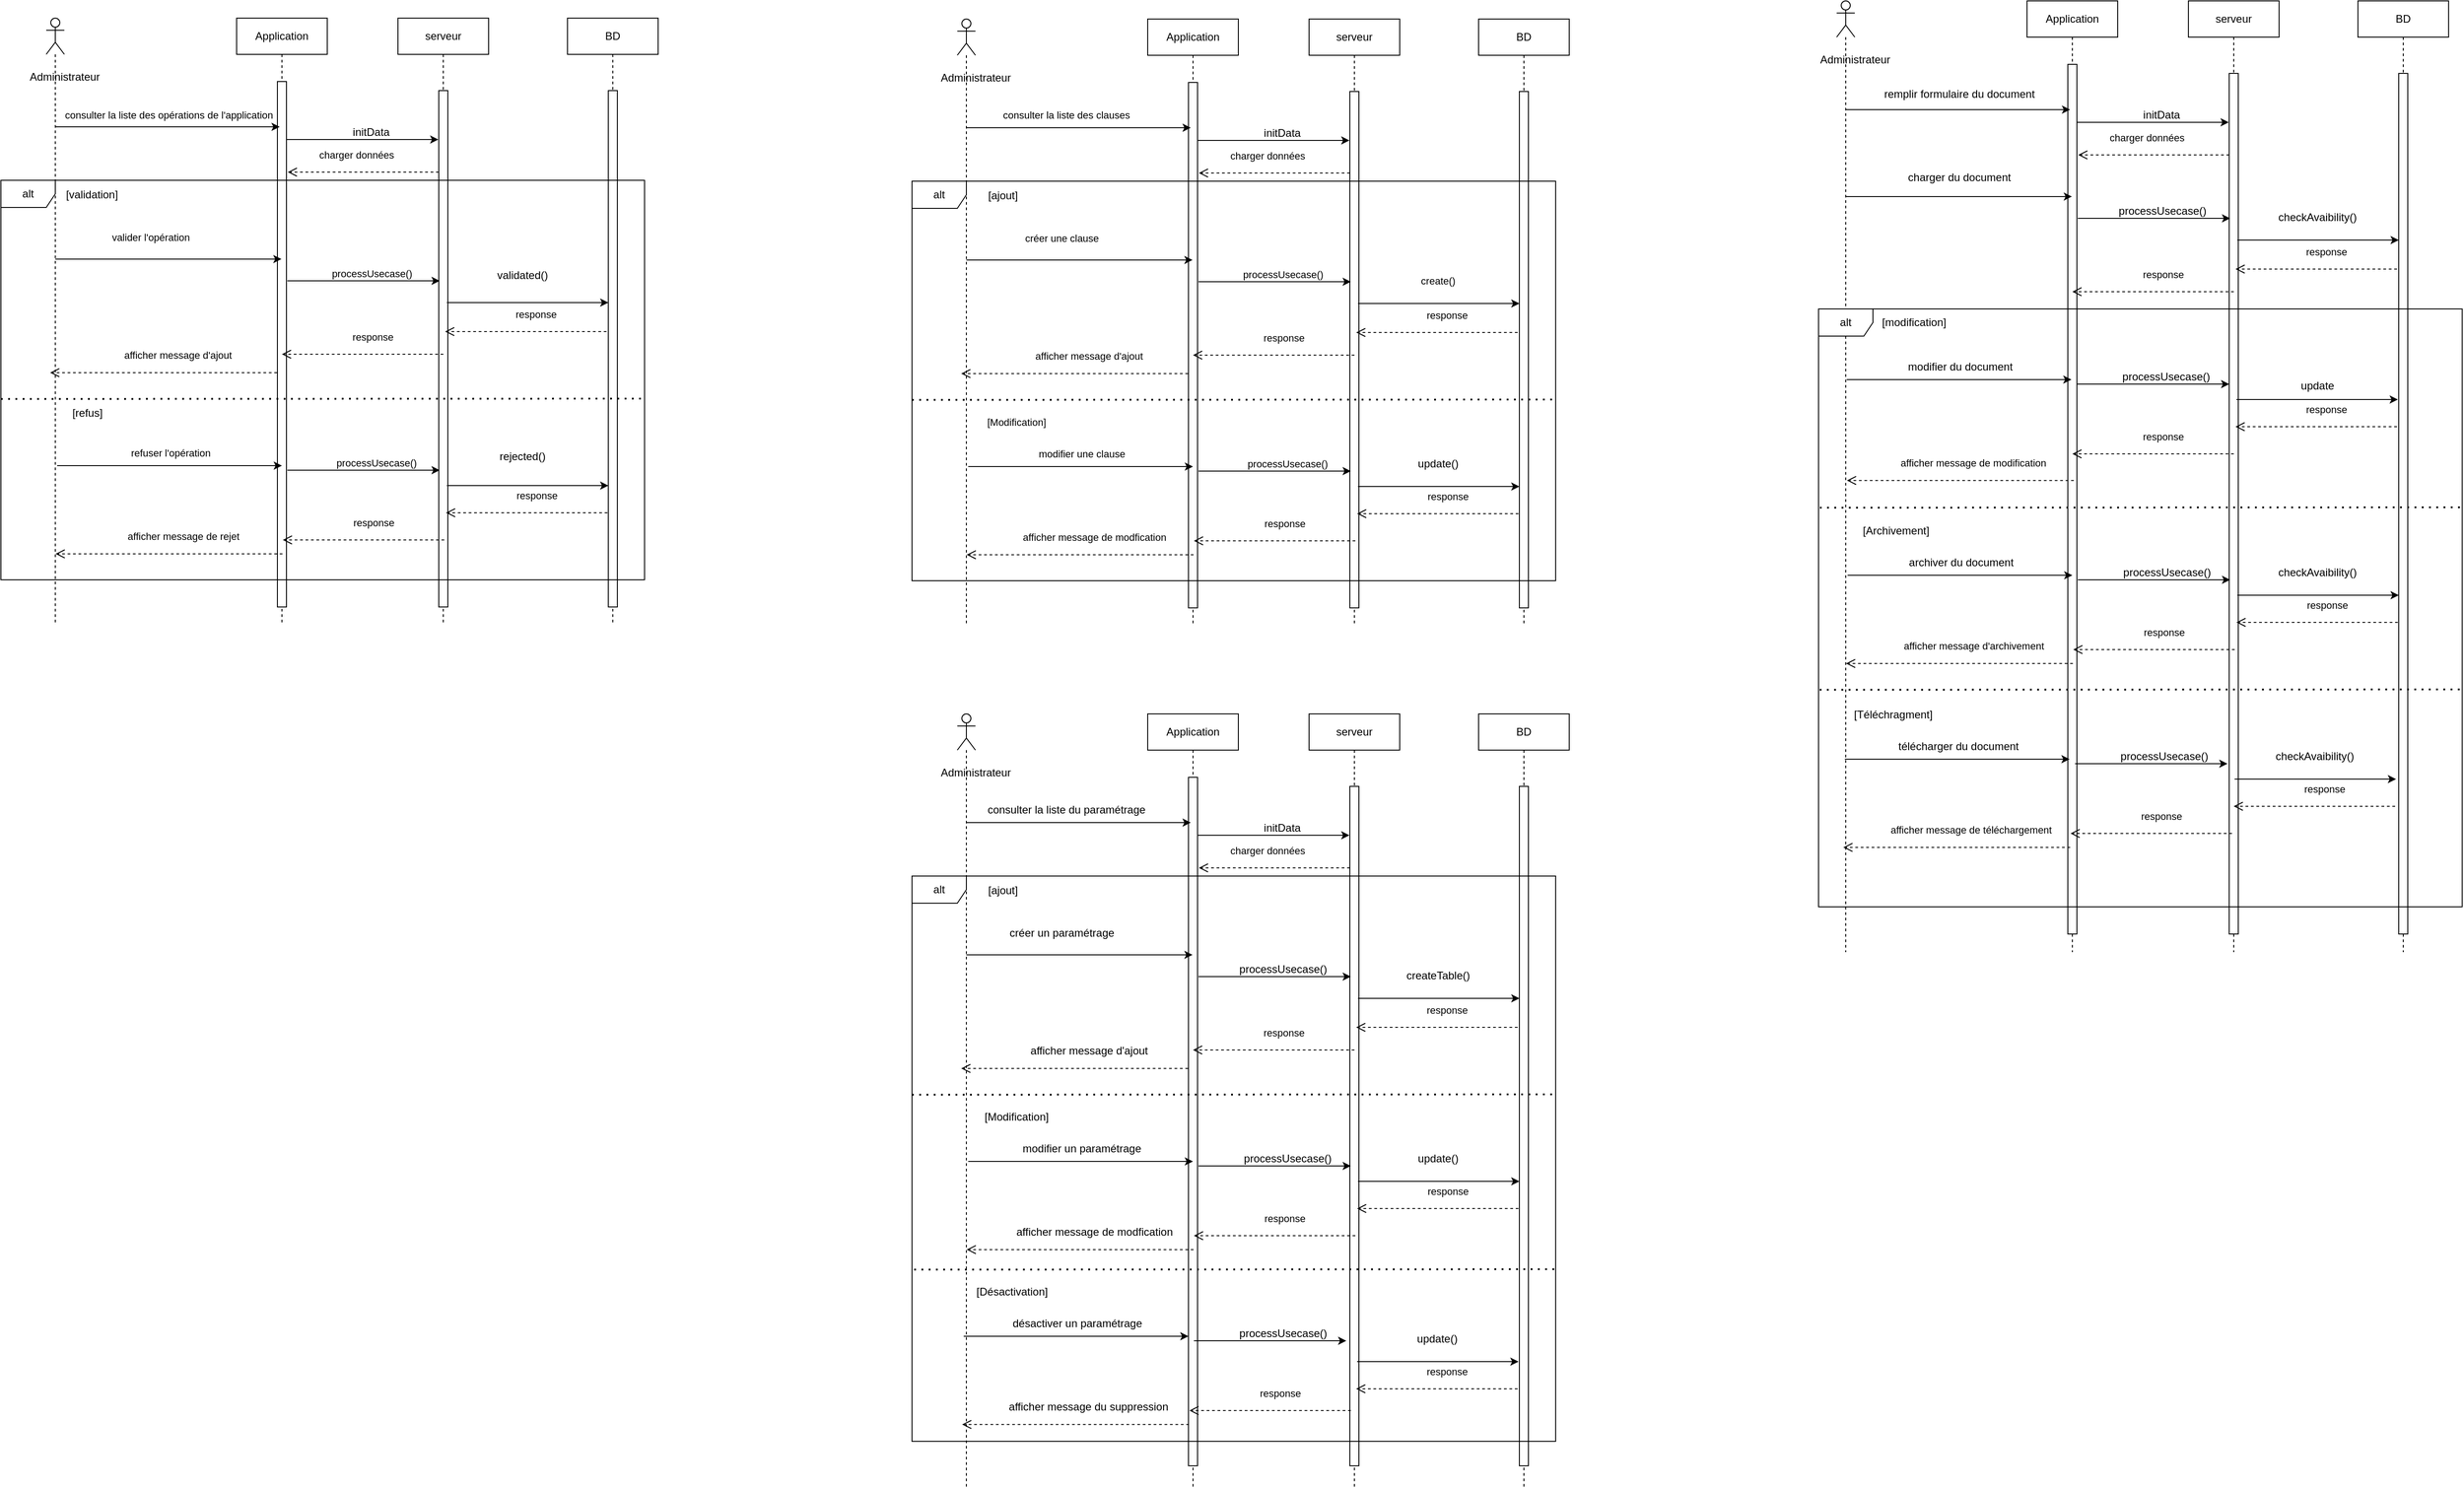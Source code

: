 <mxfile version="25.0.3">
  <diagram name="Page-1" id="2YBvvXClWsGukQMizWep">
    <mxGraphModel dx="3607" dy="592" grid="1" gridSize="10" guides="1" tooltips="1" connect="1" arrows="1" fold="1" page="0" pageScale="1" pageWidth="850" pageHeight="1100" math="0" shadow="0">
      <root>
        <mxCell id="0" />
        <mxCell id="1" parent="0" />
        <mxCell id="aM9ryv3xv72pqoxQDRHE-1" value="Application" style="shape=umlLifeline;perimeter=lifelinePerimeter;whiteSpace=wrap;html=1;container=0;dropTarget=0;collapsible=0;recursiveResize=0;outlineConnect=0;portConstraint=eastwest;newEdgeStyle={&quot;edgeStyle&quot;:&quot;elbowEdgeStyle&quot;,&quot;elbow&quot;:&quot;vertical&quot;,&quot;curved&quot;:0,&quot;rounded&quot;:0};" parent="1" vertex="1">
          <mxGeometry x="160" y="40" width="100" height="1050" as="geometry" />
        </mxCell>
        <mxCell id="aM9ryv3xv72pqoxQDRHE-2" value="" style="html=1;points=[];perimeter=orthogonalPerimeter;outlineConnect=0;targetShapes=umlLifeline;portConstraint=eastwest;newEdgeStyle={&quot;edgeStyle&quot;:&quot;elbowEdgeStyle&quot;,&quot;elbow&quot;:&quot;vertical&quot;,&quot;curved&quot;:0,&quot;rounded&quot;:0};" parent="aM9ryv3xv72pqoxQDRHE-1" vertex="1">
          <mxGeometry x="45" y="70" width="10" height="960" as="geometry" />
        </mxCell>
        <mxCell id="aM9ryv3xv72pqoxQDRHE-5" value="serveur" style="shape=umlLifeline;perimeter=lifelinePerimeter;whiteSpace=wrap;html=1;container=0;dropTarget=0;collapsible=0;recursiveResize=0;outlineConnect=0;portConstraint=eastwest;newEdgeStyle={&quot;edgeStyle&quot;:&quot;elbowEdgeStyle&quot;,&quot;elbow&quot;:&quot;vertical&quot;,&quot;curved&quot;:0,&quot;rounded&quot;:0};" parent="1" vertex="1">
          <mxGeometry x="338" y="40" width="100" height="1050" as="geometry" />
        </mxCell>
        <mxCell id="aM9ryv3xv72pqoxQDRHE-6" value="" style="html=1;points=[];perimeter=orthogonalPerimeter;outlineConnect=0;targetShapes=umlLifeline;portConstraint=eastwest;newEdgeStyle={&quot;edgeStyle&quot;:&quot;elbowEdgeStyle&quot;,&quot;elbow&quot;:&quot;vertical&quot;,&quot;curved&quot;:0,&quot;rounded&quot;:0};" parent="aM9ryv3xv72pqoxQDRHE-5" vertex="1">
          <mxGeometry x="45" y="80" width="10" height="950" as="geometry" />
        </mxCell>
        <mxCell id="9jD9Q91CgVgNfI2XXL_Y-2" value="" style="shape=umlLifeline;perimeter=lifelinePerimeter;whiteSpace=wrap;html=1;container=1;dropTarget=0;collapsible=0;recursiveResize=0;outlineConnect=0;portConstraint=eastwest;newEdgeStyle={&quot;curved&quot;:0,&quot;rounded&quot;:0};participant=umlActor;size=40;" parent="1" vertex="1">
          <mxGeometry x="-50" y="40" width="20" height="1050" as="geometry" />
        </mxCell>
        <mxCell id="9jD9Q91CgVgNfI2XXL_Y-3" value="Administrateur" style="text;html=1;align=center;verticalAlign=middle;resizable=0;points=[];autosize=1;strokeColor=none;fillColor=none;" parent="1" vertex="1">
          <mxGeometry x="-80" y="90" width="100" height="30" as="geometry" />
        </mxCell>
        <mxCell id="9jD9Q91CgVgNfI2XXL_Y-7" value="" style="endArrow=classic;html=1;rounded=0;" parent="1" edge="1">
          <mxGeometry width="50" height="50" relative="1" as="geometry">
            <mxPoint x="-40.409" y="160" as="sourcePoint" />
            <mxPoint x="207.5" y="160" as="targetPoint" />
          </mxGeometry>
        </mxCell>
        <mxCell id="9jD9Q91CgVgNfI2XXL_Y-8" value="remplir formulaire du document" style="text;html=1;align=center;verticalAlign=middle;resizable=0;points=[];autosize=1;strokeColor=none;fillColor=none;" parent="1" vertex="1">
          <mxGeometry x="-10" y="128" width="190" height="30" as="geometry" />
        </mxCell>
        <mxCell id="9jD9Q91CgVgNfI2XXL_Y-10" value="BD" style="shape=umlLifeline;perimeter=lifelinePerimeter;whiteSpace=wrap;html=1;container=0;dropTarget=0;collapsible=0;recursiveResize=0;outlineConnect=0;portConstraint=eastwest;newEdgeStyle={&quot;edgeStyle&quot;:&quot;elbowEdgeStyle&quot;,&quot;elbow&quot;:&quot;vertical&quot;,&quot;curved&quot;:0,&quot;rounded&quot;:0};" parent="1" vertex="1">
          <mxGeometry x="525" y="40" width="100" height="1050" as="geometry" />
        </mxCell>
        <mxCell id="9jD9Q91CgVgNfI2XXL_Y-11" value="" style="html=1;points=[];perimeter=orthogonalPerimeter;outlineConnect=0;targetShapes=umlLifeline;portConstraint=eastwest;newEdgeStyle={&quot;edgeStyle&quot;:&quot;elbowEdgeStyle&quot;,&quot;elbow&quot;:&quot;vertical&quot;,&quot;curved&quot;:0,&quot;rounded&quot;:0};" parent="9jD9Q91CgVgNfI2XXL_Y-10" vertex="1">
          <mxGeometry x="45" y="80" width="10" height="950" as="geometry" />
        </mxCell>
        <mxCell id="9jD9Q91CgVgNfI2XXL_Y-12" value="" style="endArrow=classic;html=1;rounded=0;" parent="1" edge="1">
          <mxGeometry width="50" height="50" relative="1" as="geometry">
            <mxPoint x="215" y="174" as="sourcePoint" />
            <mxPoint x="382.5" y="174" as="targetPoint" />
          </mxGeometry>
        </mxCell>
        <mxCell id="9jD9Q91CgVgNfI2XXL_Y-13" value="initData" style="text;html=1;align=center;verticalAlign=middle;resizable=0;points=[];autosize=1;strokeColor=none;fillColor=none;" parent="1" vertex="1">
          <mxGeometry x="278" y="151" width="60" height="30" as="geometry" />
        </mxCell>
        <mxCell id="9jD9Q91CgVgNfI2XXL_Y-16" value="charger données" style="html=1;verticalAlign=bottom;endArrow=open;dashed=1;endSize=8;curved=0;rounded=0;" parent="1" source="aM9ryv3xv72pqoxQDRHE-6" edge="1">
          <mxGeometry x="0.095" y="-10" relative="1" as="geometry">
            <mxPoint x="377" y="210" as="sourcePoint" />
            <mxPoint x="216.447" y="210" as="targetPoint" />
            <mxPoint as="offset" />
          </mxGeometry>
        </mxCell>
        <mxCell id="9jD9Q91CgVgNfI2XXL_Y-17" value="" style="endArrow=classic;html=1;rounded=0;" parent="1" edge="1">
          <mxGeometry width="50" height="50" relative="1" as="geometry">
            <mxPoint x="216" y="280" as="sourcePoint" />
            <mxPoint x="384.05" y="280" as="targetPoint" />
          </mxGeometry>
        </mxCell>
        <mxCell id="9jD9Q91CgVgNfI2XXL_Y-18" value="processUsecase()" style="text;html=1;align=center;verticalAlign=middle;resizable=0;points=[];autosize=1;strokeColor=none;fillColor=none;" parent="1" vertex="1">
          <mxGeometry x="248.55" y="257" width="120" height="30" as="geometry" />
        </mxCell>
        <mxCell id="9jD9Q91CgVgNfI2XXL_Y-26" value="" style="endArrow=classic;html=1;rounded=0;" parent="1" target="aM9ryv3xv72pqoxQDRHE-1" edge="1">
          <mxGeometry width="50" height="50" relative="1" as="geometry">
            <mxPoint x="-40.003" y="255.95" as="sourcePoint" />
            <mxPoint x="138.05" y="255.95" as="targetPoint" />
          </mxGeometry>
        </mxCell>
        <mxCell id="9jD9Q91CgVgNfI2XXL_Y-28" value="charger du document" style="text;html=1;align=center;verticalAlign=middle;resizable=0;points=[];autosize=1;strokeColor=none;fillColor=none;" parent="1" vertex="1">
          <mxGeometry x="15" y="220" width="140" height="30" as="geometry" />
        </mxCell>
        <mxCell id="9jD9Q91CgVgNfI2XXL_Y-30" value="" style="endArrow=classic;html=1;rounded=0;" parent="1" edge="1">
          <mxGeometry width="50" height="50" relative="1" as="geometry">
            <mxPoint x="391.997" y="304" as="sourcePoint" />
            <mxPoint x="570.05" y="304" as="targetPoint" />
          </mxGeometry>
        </mxCell>
        <mxCell id="9jD9Q91CgVgNfI2XXL_Y-31" value="response" style="html=1;verticalAlign=bottom;endArrow=open;dashed=1;endSize=8;curved=0;rounded=0;" parent="1" edge="1">
          <mxGeometry x="-0.123" y="-10" relative="1" as="geometry">
            <mxPoint x="568.05" y="336" as="sourcePoint" />
            <mxPoint x="389.997" y="336" as="targetPoint" />
            <mxPoint as="offset" />
          </mxGeometry>
        </mxCell>
        <mxCell id="9jD9Q91CgVgNfI2XXL_Y-32" value="checkAvaibility()" style="text;html=1;align=center;verticalAlign=middle;resizable=0;points=[];autosize=1;strokeColor=none;fillColor=none;" parent="1" vertex="1">
          <mxGeometry x="425" y="264" width="110" height="30" as="geometry" />
        </mxCell>
        <mxCell id="9jD9Q91CgVgNfI2XXL_Y-33" value="response" style="html=1;verticalAlign=bottom;endArrow=open;dashed=1;endSize=8;curved=0;rounded=0;" parent="1" edge="1">
          <mxGeometry x="-0.123" y="-10" relative="1" as="geometry">
            <mxPoint x="388.05" y="361" as="sourcePoint" />
            <mxPoint x="210" y="361" as="targetPoint" />
            <mxPoint as="offset" />
          </mxGeometry>
        </mxCell>
        <mxCell id="9jD9Q91CgVgNfI2XXL_Y-34" value="alt" style="shape=umlFrame;whiteSpace=wrap;html=1;pointerEvents=0;" parent="1" vertex="1">
          <mxGeometry x="-70" y="380" width="710" height="660" as="geometry" />
        </mxCell>
        <mxCell id="9jD9Q91CgVgNfI2XXL_Y-35" value="" style="endArrow=classic;html=1;rounded=0;" parent="1" edge="1">
          <mxGeometry width="50" height="50" relative="1" as="geometry">
            <mxPoint x="-38.959" y="458" as="sourcePoint" />
            <mxPoint x="208.95" y="458" as="targetPoint" />
          </mxGeometry>
        </mxCell>
        <mxCell id="9jD9Q91CgVgNfI2XXL_Y-36" value="&lt;div&gt;modifier du document&lt;/div&gt;" style="text;html=1;align=center;verticalAlign=middle;resizable=0;points=[];autosize=1;strokeColor=none;fillColor=none;" parent="1" vertex="1">
          <mxGeometry x="16.45" y="429" width="140" height="30" as="geometry" />
        </mxCell>
        <mxCell id="9jD9Q91CgVgNfI2XXL_Y-37" value="" style="endArrow=classic;html=1;rounded=0;" parent="1" edge="1">
          <mxGeometry width="50" height="50" relative="1" as="geometry">
            <mxPoint x="215" y="463" as="sourcePoint" />
            <mxPoint x="383.05" y="463" as="targetPoint" />
          </mxGeometry>
        </mxCell>
        <mxCell id="9jD9Q91CgVgNfI2XXL_Y-38" value="processUsecase()" style="text;html=1;align=center;verticalAlign=middle;resizable=0;points=[];autosize=1;strokeColor=none;fillColor=none;" parent="1" vertex="1">
          <mxGeometry x="252.55" y="440" width="120" height="30" as="geometry" />
        </mxCell>
        <mxCell id="9jD9Q91CgVgNfI2XXL_Y-39" value="" style="endArrow=classic;html=1;rounded=0;" parent="1" edge="1">
          <mxGeometry width="50" height="50" relative="1" as="geometry">
            <mxPoint x="390.977" y="480" as="sourcePoint" />
            <mxPoint x="569.03" y="480" as="targetPoint" />
          </mxGeometry>
        </mxCell>
        <mxCell id="9jD9Q91CgVgNfI2XXL_Y-41" value="response" style="html=1;verticalAlign=bottom;endArrow=open;dashed=1;endSize=8;curved=0;rounded=0;" parent="1" edge="1">
          <mxGeometry x="-0.123" y="-10" relative="1" as="geometry">
            <mxPoint x="568.01" y="510" as="sourcePoint" />
            <mxPoint x="389.957" y="510" as="targetPoint" />
            <mxPoint as="offset" />
          </mxGeometry>
        </mxCell>
        <mxCell id="9jD9Q91CgVgNfI2XXL_Y-42" value="response" style="html=1;verticalAlign=bottom;endArrow=open;dashed=1;endSize=8;curved=0;rounded=0;" parent="1" edge="1">
          <mxGeometry x="-0.123" y="-10" relative="1" as="geometry">
            <mxPoint x="388.05" y="540" as="sourcePoint" />
            <mxPoint x="210" y="540" as="targetPoint" />
            <mxPoint as="offset" />
          </mxGeometry>
        </mxCell>
        <mxCell id="9jD9Q91CgVgNfI2XXL_Y-43" value="" style="endArrow=none;dashed=1;html=1;dashPattern=1 3;strokeWidth=2;rounded=0;exitX=0.002;exitY=0.53;exitDx=0;exitDy=0;exitPerimeter=0;" parent="1" edge="1">
          <mxGeometry width="50" height="50" relative="1" as="geometry">
            <mxPoint x="-68.58" y="599.4" as="sourcePoint" />
            <mxPoint x="639" y="599" as="targetPoint" />
          </mxGeometry>
        </mxCell>
        <mxCell id="9jD9Q91CgVgNfI2XXL_Y-44" value="afficher message de modification&amp;nbsp;" style="html=1;verticalAlign=bottom;endArrow=open;dashed=1;endSize=8;curved=0;rounded=0;" parent="1" edge="1">
          <mxGeometry x="-0.123" y="-10" relative="1" as="geometry">
            <mxPoint x="211.58" y="569.38" as="sourcePoint" />
            <mxPoint x="-38.67" y="569.38" as="targetPoint" />
            <mxPoint as="offset" />
          </mxGeometry>
        </mxCell>
        <mxCell id="9jD9Q91CgVgNfI2XXL_Y-45" value="[modification]" style="text;html=1;align=center;verticalAlign=middle;resizable=0;points=[];autosize=1;strokeColor=none;fillColor=none;" parent="1" vertex="1">
          <mxGeometry x="-10" y="380" width="90" height="30" as="geometry" />
        </mxCell>
        <mxCell id="9jD9Q91CgVgNfI2XXL_Y-47" value="" style="endArrow=classic;html=1;rounded=0;" parent="1" edge="1">
          <mxGeometry width="50" height="50" relative="1" as="geometry">
            <mxPoint x="-37.959" y="674" as="sourcePoint" />
            <mxPoint x="209.95" y="674" as="targetPoint" />
          </mxGeometry>
        </mxCell>
        <mxCell id="9jD9Q91CgVgNfI2XXL_Y-48" value="&lt;div&gt;archiver du document&lt;/div&gt;" style="text;html=1;align=center;verticalAlign=middle;resizable=0;points=[];autosize=1;strokeColor=none;fillColor=none;" parent="1" vertex="1">
          <mxGeometry x="17.45" y="645" width="140" height="30" as="geometry" />
        </mxCell>
        <mxCell id="9jD9Q91CgVgNfI2XXL_Y-49" value="" style="endArrow=classic;html=1;rounded=0;" parent="1" edge="1">
          <mxGeometry width="50" height="50" relative="1" as="geometry">
            <mxPoint x="216" y="679" as="sourcePoint" />
            <mxPoint x="384.05" y="679" as="targetPoint" />
          </mxGeometry>
        </mxCell>
        <mxCell id="9jD9Q91CgVgNfI2XXL_Y-50" value="processUsecase()" style="text;html=1;align=center;verticalAlign=middle;resizable=0;points=[];autosize=1;strokeColor=none;fillColor=none;" parent="1" vertex="1">
          <mxGeometry x="253.55" y="656" width="120" height="30" as="geometry" />
        </mxCell>
        <mxCell id="9jD9Q91CgVgNfI2XXL_Y-51" value="" style="endArrow=classic;html=1;rounded=0;" parent="1" edge="1">
          <mxGeometry width="50" height="50" relative="1" as="geometry">
            <mxPoint x="391.977" y="696" as="sourcePoint" />
            <mxPoint x="570.03" y="696" as="targetPoint" />
          </mxGeometry>
        </mxCell>
        <mxCell id="9jD9Q91CgVgNfI2XXL_Y-53" value="response" style="html=1;verticalAlign=bottom;endArrow=open;dashed=1;endSize=8;curved=0;rounded=0;" parent="1" edge="1">
          <mxGeometry x="-0.123" y="-10" relative="1" as="geometry">
            <mxPoint x="569.01" y="726" as="sourcePoint" />
            <mxPoint x="390.957" y="726" as="targetPoint" />
            <mxPoint as="offset" />
          </mxGeometry>
        </mxCell>
        <mxCell id="9jD9Q91CgVgNfI2XXL_Y-54" value="response" style="html=1;verticalAlign=bottom;endArrow=open;dashed=1;endSize=8;curved=0;rounded=0;" parent="1" edge="1">
          <mxGeometry x="-0.123" y="-10" relative="1" as="geometry">
            <mxPoint x="389.05" y="756" as="sourcePoint" />
            <mxPoint x="211" y="756" as="targetPoint" />
            <mxPoint as="offset" />
          </mxGeometry>
        </mxCell>
        <mxCell id="9jD9Q91CgVgNfI2XXL_Y-56" value="afficher message d&#39;archivement" style="html=1;verticalAlign=bottom;endArrow=open;dashed=1;endSize=8;curved=0;rounded=0;" parent="1" edge="1">
          <mxGeometry x="-0.123" y="-10" relative="1" as="geometry">
            <mxPoint x="210.58" y="771.38" as="sourcePoint" />
            <mxPoint x="-39.67" y="771.38" as="targetPoint" />
            <mxPoint as="offset" />
          </mxGeometry>
        </mxCell>
        <mxCell id="9jD9Q91CgVgNfI2XXL_Y-57" value="" style="endArrow=none;dashed=1;html=1;dashPattern=1 3;strokeWidth=2;rounded=0;exitX=0.002;exitY=0.53;exitDx=0;exitDy=0;exitPerimeter=0;" parent="1" edge="1">
          <mxGeometry width="50" height="50" relative="1" as="geometry">
            <mxPoint x="-68.79" y="800.4" as="sourcePoint" />
            <mxPoint x="638.79" y="800" as="targetPoint" />
          </mxGeometry>
        </mxCell>
        <mxCell id="9jD9Q91CgVgNfI2XXL_Y-58" value="[Archivement]" style="text;html=1;align=center;verticalAlign=middle;resizable=0;points=[];autosize=1;strokeColor=none;fillColor=none;" parent="1" vertex="1">
          <mxGeometry x="-35" y="610" width="100" height="30" as="geometry" />
        </mxCell>
        <mxCell id="9jD9Q91CgVgNfI2XXL_Y-59" value="update" style="text;html=1;align=center;verticalAlign=middle;resizable=0;points=[];autosize=1;strokeColor=none;fillColor=none;" parent="1" vertex="1">
          <mxGeometry x="450" y="450" width="60" height="30" as="geometry" />
        </mxCell>
        <mxCell id="9jD9Q91CgVgNfI2XXL_Y-60" value="checkAvaibility()" style="text;html=1;align=center;verticalAlign=middle;resizable=0;points=[];autosize=1;strokeColor=none;fillColor=none;" parent="1" vertex="1">
          <mxGeometry x="425" y="656" width="110" height="30" as="geometry" />
        </mxCell>
        <mxCell id="9jD9Q91CgVgNfI2XXL_Y-62" value="" style="endArrow=classic;html=1;rounded=0;" parent="1" edge="1">
          <mxGeometry width="50" height="50" relative="1" as="geometry">
            <mxPoint x="-40.959" y="877" as="sourcePoint" />
            <mxPoint x="206.95" y="877" as="targetPoint" />
          </mxGeometry>
        </mxCell>
        <mxCell id="9jD9Q91CgVgNfI2XXL_Y-63" value="&lt;div&gt;télécharger du document&lt;/div&gt;" style="text;html=1;align=center;verticalAlign=middle;resizable=0;points=[];autosize=1;strokeColor=none;fillColor=none;" parent="1" vertex="1">
          <mxGeometry x="4.45" y="848" width="160" height="30" as="geometry" />
        </mxCell>
        <mxCell id="9jD9Q91CgVgNfI2XXL_Y-64" value="" style="endArrow=classic;html=1;rounded=0;" parent="1" edge="1">
          <mxGeometry width="50" height="50" relative="1" as="geometry">
            <mxPoint x="213" y="882" as="sourcePoint" />
            <mxPoint x="381.05" y="882" as="targetPoint" />
          </mxGeometry>
        </mxCell>
        <mxCell id="9jD9Q91CgVgNfI2XXL_Y-65" value="processUsecase()" style="text;html=1;align=center;verticalAlign=middle;resizable=0;points=[];autosize=1;strokeColor=none;fillColor=none;" parent="1" vertex="1">
          <mxGeometry x="250.55" y="859" width="120" height="30" as="geometry" />
        </mxCell>
        <mxCell id="9jD9Q91CgVgNfI2XXL_Y-66" value="" style="endArrow=classic;html=1;rounded=0;" parent="1" edge="1">
          <mxGeometry width="50" height="50" relative="1" as="geometry">
            <mxPoint x="388.977" y="899" as="sourcePoint" />
            <mxPoint x="567.03" y="899" as="targetPoint" />
          </mxGeometry>
        </mxCell>
        <mxCell id="9jD9Q91CgVgNfI2XXL_Y-67" value="response" style="html=1;verticalAlign=bottom;endArrow=open;dashed=1;endSize=8;curved=0;rounded=0;" parent="1" edge="1">
          <mxGeometry x="-0.123" y="-10" relative="1" as="geometry">
            <mxPoint x="566.01" y="929" as="sourcePoint" />
            <mxPoint x="387.957" y="929" as="targetPoint" />
            <mxPoint as="offset" />
          </mxGeometry>
        </mxCell>
        <mxCell id="9jD9Q91CgVgNfI2XXL_Y-68" value="response" style="html=1;verticalAlign=bottom;endArrow=open;dashed=1;endSize=8;curved=0;rounded=0;" parent="1" edge="1">
          <mxGeometry x="-0.123" y="-10" relative="1" as="geometry">
            <mxPoint x="386.05" y="959" as="sourcePoint" />
            <mxPoint x="208" y="959" as="targetPoint" />
            <mxPoint as="offset" />
          </mxGeometry>
        </mxCell>
        <mxCell id="9jD9Q91CgVgNfI2XXL_Y-69" value="afficher message de téléchargement" style="html=1;verticalAlign=bottom;endArrow=open;dashed=1;endSize=8;curved=0;rounded=0;" parent="1" edge="1">
          <mxGeometry x="-0.123" y="-10" relative="1" as="geometry">
            <mxPoint x="207.58" y="974.38" as="sourcePoint" />
            <mxPoint x="-42.67" y="974.38" as="targetPoint" />
            <mxPoint as="offset" />
          </mxGeometry>
        </mxCell>
        <mxCell id="9jD9Q91CgVgNfI2XXL_Y-70" value="[Téléchragment]" style="text;html=1;align=center;verticalAlign=middle;resizable=0;points=[];autosize=1;strokeColor=none;fillColor=none;" parent="1" vertex="1">
          <mxGeometry x="-43" y="813" width="110" height="30" as="geometry" />
        </mxCell>
        <mxCell id="9jD9Q91CgVgNfI2XXL_Y-71" value="checkAvaibility()" style="text;html=1;align=center;verticalAlign=middle;resizable=0;points=[];autosize=1;strokeColor=none;fillColor=none;" parent="1" vertex="1">
          <mxGeometry x="422" y="859" width="110" height="30" as="geometry" />
        </mxCell>
        <mxCell id="9jD9Q91CgVgNfI2XXL_Y-73" value="Application" style="shape=umlLifeline;perimeter=lifelinePerimeter;whiteSpace=wrap;html=1;container=0;dropTarget=0;collapsible=0;recursiveResize=0;outlineConnect=0;portConstraint=eastwest;newEdgeStyle={&quot;edgeStyle&quot;:&quot;elbowEdgeStyle&quot;,&quot;elbow&quot;:&quot;vertical&quot;,&quot;curved&quot;:0,&quot;rounded&quot;:0};" parent="1" vertex="1">
          <mxGeometry x="-810" y="60" width="100" height="670" as="geometry" />
        </mxCell>
        <mxCell id="9jD9Q91CgVgNfI2XXL_Y-74" value="" style="html=1;points=[];perimeter=orthogonalPerimeter;outlineConnect=0;targetShapes=umlLifeline;portConstraint=eastwest;newEdgeStyle={&quot;edgeStyle&quot;:&quot;elbowEdgeStyle&quot;,&quot;elbow&quot;:&quot;vertical&quot;,&quot;curved&quot;:0,&quot;rounded&quot;:0};" parent="9jD9Q91CgVgNfI2XXL_Y-73" vertex="1">
          <mxGeometry x="45" y="70" width="10" height="580" as="geometry" />
        </mxCell>
        <mxCell id="9jD9Q91CgVgNfI2XXL_Y-75" value="serveur" style="shape=umlLifeline;perimeter=lifelinePerimeter;whiteSpace=wrap;html=1;container=0;dropTarget=0;collapsible=0;recursiveResize=0;outlineConnect=0;portConstraint=eastwest;newEdgeStyle={&quot;edgeStyle&quot;:&quot;elbowEdgeStyle&quot;,&quot;elbow&quot;:&quot;vertical&quot;,&quot;curved&quot;:0,&quot;rounded&quot;:0};" parent="1" vertex="1">
          <mxGeometry x="-632" y="60" width="100" height="670" as="geometry" />
        </mxCell>
        <mxCell id="9jD9Q91CgVgNfI2XXL_Y-76" value="" style="html=1;points=[];perimeter=orthogonalPerimeter;outlineConnect=0;targetShapes=umlLifeline;portConstraint=eastwest;newEdgeStyle={&quot;edgeStyle&quot;:&quot;elbowEdgeStyle&quot;,&quot;elbow&quot;:&quot;vertical&quot;,&quot;curved&quot;:0,&quot;rounded&quot;:0};" parent="9jD9Q91CgVgNfI2XXL_Y-75" vertex="1">
          <mxGeometry x="45" y="80" width="10" height="570" as="geometry" />
        </mxCell>
        <mxCell id="9jD9Q91CgVgNfI2XXL_Y-77" value="" style="shape=umlLifeline;perimeter=lifelinePerimeter;whiteSpace=wrap;html=1;container=1;dropTarget=0;collapsible=0;recursiveResize=0;outlineConnect=0;portConstraint=eastwest;newEdgeStyle={&quot;curved&quot;:0,&quot;rounded&quot;:0};participant=umlActor;size=40;" parent="1" vertex="1">
          <mxGeometry x="-1020" y="60" width="20" height="670" as="geometry" />
        </mxCell>
        <mxCell id="9jD9Q91CgVgNfI2XXL_Y-78" value="Administrateur" style="text;html=1;align=center;verticalAlign=middle;resizable=0;points=[];autosize=1;strokeColor=none;fillColor=none;" parent="1" vertex="1">
          <mxGeometry x="-1050" y="110" width="100" height="30" as="geometry" />
        </mxCell>
        <mxCell id="9jD9Q91CgVgNfI2XXL_Y-79" value="" style="endArrow=classic;html=1;rounded=0;" parent="1" edge="1">
          <mxGeometry width="50" height="50" relative="1" as="geometry">
            <mxPoint x="-1010.409" y="180" as="sourcePoint" />
            <mxPoint x="-762.5" y="180" as="targetPoint" />
          </mxGeometry>
        </mxCell>
        <mxCell id="9jD9Q91CgVgNfI2XXL_Y-80" value="&lt;font style=&quot;font-size: 11px;&quot;&gt;consulter la liste des clauses&lt;/font&gt;" style="text;html=1;align=center;verticalAlign=middle;resizable=0;points=[];autosize=1;strokeColor=none;fillColor=none;" parent="1" vertex="1">
          <mxGeometry x="-980" y="151" width="160" height="30" as="geometry" />
        </mxCell>
        <mxCell id="9jD9Q91CgVgNfI2XXL_Y-81" value="BD" style="shape=umlLifeline;perimeter=lifelinePerimeter;whiteSpace=wrap;html=1;container=0;dropTarget=0;collapsible=0;recursiveResize=0;outlineConnect=0;portConstraint=eastwest;newEdgeStyle={&quot;edgeStyle&quot;:&quot;elbowEdgeStyle&quot;,&quot;elbow&quot;:&quot;vertical&quot;,&quot;curved&quot;:0,&quot;rounded&quot;:0};" parent="1" vertex="1">
          <mxGeometry x="-445" y="60" width="100" height="670" as="geometry" />
        </mxCell>
        <mxCell id="9jD9Q91CgVgNfI2XXL_Y-82" value="" style="html=1;points=[];perimeter=orthogonalPerimeter;outlineConnect=0;targetShapes=umlLifeline;portConstraint=eastwest;newEdgeStyle={&quot;edgeStyle&quot;:&quot;elbowEdgeStyle&quot;,&quot;elbow&quot;:&quot;vertical&quot;,&quot;curved&quot;:0,&quot;rounded&quot;:0};" parent="9jD9Q91CgVgNfI2XXL_Y-81" vertex="1">
          <mxGeometry x="45" y="80" width="10" height="570" as="geometry" />
        </mxCell>
        <mxCell id="9jD9Q91CgVgNfI2XXL_Y-83" value="" style="endArrow=classic;html=1;rounded=0;" parent="1" edge="1">
          <mxGeometry width="50" height="50" relative="1" as="geometry">
            <mxPoint x="-755" y="194" as="sourcePoint" />
            <mxPoint x="-587.5" y="194" as="targetPoint" />
          </mxGeometry>
        </mxCell>
        <mxCell id="9jD9Q91CgVgNfI2XXL_Y-84" value="initData" style="text;html=1;align=center;verticalAlign=middle;resizable=0;points=[];autosize=1;strokeColor=none;fillColor=none;" parent="1" vertex="1">
          <mxGeometry x="-692" y="171" width="60" height="30" as="geometry" />
        </mxCell>
        <mxCell id="9jD9Q91CgVgNfI2XXL_Y-85" value="charger données" style="html=1;verticalAlign=bottom;endArrow=open;dashed=1;endSize=8;curved=0;rounded=0;" parent="1" source="9jD9Q91CgVgNfI2XXL_Y-76" edge="1">
          <mxGeometry x="0.095" y="-10" relative="1" as="geometry">
            <mxPoint x="-593" y="230" as="sourcePoint" />
            <mxPoint x="-753.553" y="230" as="targetPoint" />
            <mxPoint as="offset" />
          </mxGeometry>
        </mxCell>
        <mxCell id="9jD9Q91CgVgNfI2XXL_Y-86" value="" style="endArrow=classic;html=1;rounded=0;" parent="1" edge="1">
          <mxGeometry width="50" height="50" relative="1" as="geometry">
            <mxPoint x="-754" y="350" as="sourcePoint" />
            <mxPoint x="-585.95" y="350" as="targetPoint" />
          </mxGeometry>
        </mxCell>
        <mxCell id="9jD9Q91CgVgNfI2XXL_Y-87" value="&lt;font style=&quot;font-size: 11px;&quot;&gt;processUsecase()&lt;/font&gt;" style="text;html=1;align=center;verticalAlign=middle;resizable=0;points=[];autosize=1;strokeColor=none;fillColor=none;" parent="1" vertex="1">
          <mxGeometry x="-716.45" y="327" width="110" height="30" as="geometry" />
        </mxCell>
        <mxCell id="9jD9Q91CgVgNfI2XXL_Y-88" value="" style="endArrow=classic;html=1;rounded=0;" parent="1" edge="1">
          <mxGeometry width="50" height="50" relative="1" as="geometry">
            <mxPoint x="-1010.003" y="325.95" as="sourcePoint" />
            <mxPoint x="-760.5" y="325.95" as="targetPoint" />
          </mxGeometry>
        </mxCell>
        <mxCell id="9jD9Q91CgVgNfI2XXL_Y-89" value="&lt;font style=&quot;font-size: 11px;&quot;&gt;créer une clause&lt;/font&gt;" style="text;html=1;align=center;verticalAlign=middle;resizable=0;points=[];autosize=1;strokeColor=none;fillColor=none;" parent="1" vertex="1">
          <mxGeometry x="-955" y="287" width="100" height="30" as="geometry" />
        </mxCell>
        <mxCell id="9jD9Q91CgVgNfI2XXL_Y-90" value="" style="endArrow=classic;html=1;rounded=0;" parent="1" edge="1">
          <mxGeometry width="50" height="50" relative="1" as="geometry">
            <mxPoint x="-578.003" y="374" as="sourcePoint" />
            <mxPoint x="-399.95" y="374" as="targetPoint" />
          </mxGeometry>
        </mxCell>
        <mxCell id="9jD9Q91CgVgNfI2XXL_Y-91" value="response" style="html=1;verticalAlign=bottom;endArrow=open;dashed=1;endSize=8;curved=0;rounded=0;" parent="1" edge="1">
          <mxGeometry x="-0.123" y="-10" relative="1" as="geometry">
            <mxPoint x="-401.95" y="406" as="sourcePoint" />
            <mxPoint x="-580.003" y="406" as="targetPoint" />
            <mxPoint as="offset" />
          </mxGeometry>
        </mxCell>
        <mxCell id="9jD9Q91CgVgNfI2XXL_Y-92" value="&lt;font style=&quot;font-size: 11px;&quot;&gt;create()&lt;/font&gt;" style="text;html=1;align=center;verticalAlign=middle;resizable=0;points=[];autosize=1;strokeColor=none;fillColor=none;" parent="1" vertex="1">
          <mxGeometry x="-520" y="334" width="60" height="30" as="geometry" />
        </mxCell>
        <mxCell id="9jD9Q91CgVgNfI2XXL_Y-93" value="response" style="html=1;verticalAlign=bottom;endArrow=open;dashed=1;endSize=8;curved=0;rounded=0;" parent="1" edge="1">
          <mxGeometry x="-0.123" y="-10" relative="1" as="geometry">
            <mxPoint x="-581.95" y="431" as="sourcePoint" />
            <mxPoint x="-760" y="431" as="targetPoint" />
            <mxPoint as="offset" />
          </mxGeometry>
        </mxCell>
        <mxCell id="9jD9Q91CgVgNfI2XXL_Y-94" value="alt" style="shape=umlFrame;whiteSpace=wrap;html=1;pointerEvents=0;" parent="1" vertex="1">
          <mxGeometry x="-1070" y="239" width="710" height="441" as="geometry" />
        </mxCell>
        <mxCell id="9jD9Q91CgVgNfI2XXL_Y-102" value="" style="endArrow=none;dashed=1;html=1;dashPattern=1 3;strokeWidth=2;rounded=0;exitX=0.002;exitY=0.53;exitDx=0;exitDy=0;exitPerimeter=0;" parent="1" edge="1">
          <mxGeometry width="50" height="50" relative="1" as="geometry">
            <mxPoint x="-1070" y="480.4" as="sourcePoint" />
            <mxPoint x="-362.42" y="480" as="targetPoint" />
          </mxGeometry>
        </mxCell>
        <mxCell id="9jD9Q91CgVgNfI2XXL_Y-103" value="afficher message d&#39;ajout" style="html=1;verticalAlign=bottom;endArrow=open;dashed=1;endSize=8;curved=0;rounded=0;" parent="1" edge="1">
          <mxGeometry x="-0.123" y="-10" relative="1" as="geometry">
            <mxPoint x="-765.42" y="451.38" as="sourcePoint" />
            <mxPoint x="-1015.67" y="451.38" as="targetPoint" />
            <mxPoint as="offset" />
          </mxGeometry>
        </mxCell>
        <mxCell id="9jD9Q91CgVgNfI2XXL_Y-104" value="[ajout]" style="text;html=1;align=center;verticalAlign=middle;resizable=0;points=[];autosize=1;strokeColor=none;fillColor=none;" parent="1" vertex="1">
          <mxGeometry x="-1000" y="240" width="60" height="30" as="geometry" />
        </mxCell>
        <mxCell id="9jD9Q91CgVgNfI2XXL_Y-105" value="" style="endArrow=classic;html=1;rounded=0;" parent="1" edge="1">
          <mxGeometry width="50" height="50" relative="1" as="geometry">
            <mxPoint x="-1007.959" y="554" as="sourcePoint" />
            <mxPoint x="-760.05" y="554" as="targetPoint" />
          </mxGeometry>
        </mxCell>
        <mxCell id="9jD9Q91CgVgNfI2XXL_Y-106" value="&lt;font style=&quot;font-size: 11px;&quot;&gt;modifier une clause&lt;/font&gt;" style="text;html=1;align=center;verticalAlign=middle;resizable=0;points=[];autosize=1;strokeColor=none;fillColor=none;" parent="1" vertex="1">
          <mxGeometry x="-942.55" y="525" width="120" height="30" as="geometry" />
        </mxCell>
        <mxCell id="9jD9Q91CgVgNfI2XXL_Y-107" value="" style="endArrow=classic;html=1;rounded=0;" parent="1" edge="1">
          <mxGeometry width="50" height="50" relative="1" as="geometry">
            <mxPoint x="-754" y="559" as="sourcePoint" />
            <mxPoint x="-585.95" y="559" as="targetPoint" />
          </mxGeometry>
        </mxCell>
        <mxCell id="9jD9Q91CgVgNfI2XXL_Y-108" value="&lt;font style=&quot;font-size: 11px;&quot;&gt;processUsecase()&lt;/font&gt;" style="text;html=1;align=center;verticalAlign=middle;resizable=0;points=[];autosize=1;strokeColor=none;fillColor=none;" parent="1" vertex="1">
          <mxGeometry x="-711.45" y="536" width="110" height="30" as="geometry" />
        </mxCell>
        <mxCell id="9jD9Q91CgVgNfI2XXL_Y-109" value="" style="endArrow=classic;html=1;rounded=0;" parent="1" edge="1">
          <mxGeometry width="50" height="50" relative="1" as="geometry">
            <mxPoint x="-578.023" y="576" as="sourcePoint" />
            <mxPoint x="-399.97" y="576" as="targetPoint" />
          </mxGeometry>
        </mxCell>
        <mxCell id="9jD9Q91CgVgNfI2XXL_Y-110" value="response" style="html=1;verticalAlign=bottom;endArrow=open;dashed=1;endSize=8;curved=0;rounded=0;" parent="1" edge="1">
          <mxGeometry x="-0.123" y="-10" relative="1" as="geometry">
            <mxPoint x="-400.99" y="606" as="sourcePoint" />
            <mxPoint x="-579.043" y="606" as="targetPoint" />
            <mxPoint as="offset" />
          </mxGeometry>
        </mxCell>
        <mxCell id="9jD9Q91CgVgNfI2XXL_Y-111" value="response" style="html=1;verticalAlign=bottom;endArrow=open;dashed=1;endSize=8;curved=0;rounded=0;" parent="1" edge="1">
          <mxGeometry x="-0.123" y="-10" relative="1" as="geometry">
            <mxPoint x="-580.95" y="636" as="sourcePoint" />
            <mxPoint x="-759" y="636" as="targetPoint" />
            <mxPoint as="offset" />
          </mxGeometry>
        </mxCell>
        <mxCell id="9jD9Q91CgVgNfI2XXL_Y-112" value="afficher message de modfication" style="html=1;verticalAlign=bottom;endArrow=open;dashed=1;endSize=8;curved=0;rounded=0;" parent="1" edge="1">
          <mxGeometry x="-0.123" y="-10" relative="1" as="geometry">
            <mxPoint x="-759.42" y="651.38" as="sourcePoint" />
            <mxPoint x="-1009.67" y="651.38" as="targetPoint" />
            <mxPoint as="offset" />
          </mxGeometry>
        </mxCell>
        <mxCell id="9jD9Q91CgVgNfI2XXL_Y-114" value="&lt;font style=&quot;font-size: 11px;&quot;&gt;[Modification]&lt;/font&gt;" style="text;html=1;align=center;verticalAlign=middle;resizable=0;points=[];autosize=1;strokeColor=none;fillColor=none;" parent="1" vertex="1">
          <mxGeometry x="-1000" y="490" width="90" height="30" as="geometry" />
        </mxCell>
        <mxCell id="9jD9Q91CgVgNfI2XXL_Y-116" value="update()" style="text;html=1;align=center;verticalAlign=middle;resizable=0;points=[];autosize=1;strokeColor=none;fillColor=none;" parent="1" vertex="1">
          <mxGeometry x="-525" y="536" width="70" height="30" as="geometry" />
        </mxCell>
        <mxCell id="9jD9Q91CgVgNfI2XXL_Y-127" value="Application" style="shape=umlLifeline;perimeter=lifelinePerimeter;whiteSpace=wrap;html=1;container=0;dropTarget=0;collapsible=0;recursiveResize=0;outlineConnect=0;portConstraint=eastwest;newEdgeStyle={&quot;edgeStyle&quot;:&quot;elbowEdgeStyle&quot;,&quot;elbow&quot;:&quot;vertical&quot;,&quot;curved&quot;:0,&quot;rounded&quot;:0};" parent="1" vertex="1">
          <mxGeometry x="-810" y="827" width="100" height="853" as="geometry" />
        </mxCell>
        <mxCell id="9jD9Q91CgVgNfI2XXL_Y-128" value="" style="html=1;points=[];perimeter=orthogonalPerimeter;outlineConnect=0;targetShapes=umlLifeline;portConstraint=eastwest;newEdgeStyle={&quot;edgeStyle&quot;:&quot;elbowEdgeStyle&quot;,&quot;elbow&quot;:&quot;vertical&quot;,&quot;curved&quot;:0,&quot;rounded&quot;:0};" parent="9jD9Q91CgVgNfI2XXL_Y-127" vertex="1">
          <mxGeometry x="45" y="70" width="10" height="760" as="geometry" />
        </mxCell>
        <mxCell id="9jD9Q91CgVgNfI2XXL_Y-129" value="serveur" style="shape=umlLifeline;perimeter=lifelinePerimeter;whiteSpace=wrap;html=1;container=0;dropTarget=0;collapsible=0;recursiveResize=0;outlineConnect=0;portConstraint=eastwest;newEdgeStyle={&quot;edgeStyle&quot;:&quot;elbowEdgeStyle&quot;,&quot;elbow&quot;:&quot;vertical&quot;,&quot;curved&quot;:0,&quot;rounded&quot;:0};" parent="1" vertex="1">
          <mxGeometry x="-632" y="827" width="100" height="853" as="geometry" />
        </mxCell>
        <mxCell id="9jD9Q91CgVgNfI2XXL_Y-130" value="" style="html=1;points=[];perimeter=orthogonalPerimeter;outlineConnect=0;targetShapes=umlLifeline;portConstraint=eastwest;newEdgeStyle={&quot;edgeStyle&quot;:&quot;elbowEdgeStyle&quot;,&quot;elbow&quot;:&quot;vertical&quot;,&quot;curved&quot;:0,&quot;rounded&quot;:0};" parent="9jD9Q91CgVgNfI2XXL_Y-129" vertex="1">
          <mxGeometry x="45" y="80" width="10" height="750" as="geometry" />
        </mxCell>
        <mxCell id="9jD9Q91CgVgNfI2XXL_Y-131" value="" style="shape=umlLifeline;perimeter=lifelinePerimeter;whiteSpace=wrap;html=1;container=1;dropTarget=0;collapsible=0;recursiveResize=0;outlineConnect=0;portConstraint=eastwest;newEdgeStyle={&quot;curved&quot;:0,&quot;rounded&quot;:0};participant=umlActor;size=40;" parent="1" vertex="1">
          <mxGeometry x="-1020" y="827" width="20" height="853" as="geometry" />
        </mxCell>
        <mxCell id="9jD9Q91CgVgNfI2XXL_Y-132" value="Administrateur" style="text;html=1;align=center;verticalAlign=middle;resizable=0;points=[];autosize=1;strokeColor=none;fillColor=none;" parent="1" vertex="1">
          <mxGeometry x="-1050" y="877" width="100" height="30" as="geometry" />
        </mxCell>
        <mxCell id="9jD9Q91CgVgNfI2XXL_Y-133" value="" style="endArrow=classic;html=1;rounded=0;" parent="1" edge="1">
          <mxGeometry width="50" height="50" relative="1" as="geometry">
            <mxPoint x="-1010.409" y="947" as="sourcePoint" />
            <mxPoint x="-762.5" y="947" as="targetPoint" />
          </mxGeometry>
        </mxCell>
        <mxCell id="9jD9Q91CgVgNfI2XXL_Y-134" value="consulter la liste du paramétrage" style="text;html=1;align=center;verticalAlign=middle;resizable=0;points=[];autosize=1;strokeColor=none;fillColor=none;" parent="1" vertex="1">
          <mxGeometry x="-1000" y="918" width="200" height="30" as="geometry" />
        </mxCell>
        <mxCell id="9jD9Q91CgVgNfI2XXL_Y-135" value="BD" style="shape=umlLifeline;perimeter=lifelinePerimeter;whiteSpace=wrap;html=1;container=0;dropTarget=0;collapsible=0;recursiveResize=0;outlineConnect=0;portConstraint=eastwest;newEdgeStyle={&quot;edgeStyle&quot;:&quot;elbowEdgeStyle&quot;,&quot;elbow&quot;:&quot;vertical&quot;,&quot;curved&quot;:0,&quot;rounded&quot;:0};" parent="1" vertex="1">
          <mxGeometry x="-445" y="827" width="100" height="853" as="geometry" />
        </mxCell>
        <mxCell id="9jD9Q91CgVgNfI2XXL_Y-136" value="" style="html=1;points=[];perimeter=orthogonalPerimeter;outlineConnect=0;targetShapes=umlLifeline;portConstraint=eastwest;newEdgeStyle={&quot;edgeStyle&quot;:&quot;elbowEdgeStyle&quot;,&quot;elbow&quot;:&quot;vertical&quot;,&quot;curved&quot;:0,&quot;rounded&quot;:0};" parent="9jD9Q91CgVgNfI2XXL_Y-135" vertex="1">
          <mxGeometry x="45" y="80" width="10" height="750" as="geometry" />
        </mxCell>
        <mxCell id="9jD9Q91CgVgNfI2XXL_Y-137" value="" style="endArrow=classic;html=1;rounded=0;" parent="1" edge="1">
          <mxGeometry width="50" height="50" relative="1" as="geometry">
            <mxPoint x="-755" y="961" as="sourcePoint" />
            <mxPoint x="-587.5" y="961" as="targetPoint" />
          </mxGeometry>
        </mxCell>
        <mxCell id="9jD9Q91CgVgNfI2XXL_Y-138" value="initData" style="text;html=1;align=center;verticalAlign=middle;resizable=0;points=[];autosize=1;strokeColor=none;fillColor=none;" parent="1" vertex="1">
          <mxGeometry x="-692" y="938" width="60" height="30" as="geometry" />
        </mxCell>
        <mxCell id="9jD9Q91CgVgNfI2XXL_Y-139" value="charger données" style="html=1;verticalAlign=bottom;endArrow=open;dashed=1;endSize=8;curved=0;rounded=0;" parent="1" source="9jD9Q91CgVgNfI2XXL_Y-130" edge="1">
          <mxGeometry x="0.095" y="-10" relative="1" as="geometry">
            <mxPoint x="-593" y="997" as="sourcePoint" />
            <mxPoint x="-753.553" y="997" as="targetPoint" />
            <mxPoint as="offset" />
          </mxGeometry>
        </mxCell>
        <mxCell id="9jD9Q91CgVgNfI2XXL_Y-140" value="" style="endArrow=classic;html=1;rounded=0;" parent="1" edge="1">
          <mxGeometry width="50" height="50" relative="1" as="geometry">
            <mxPoint x="-754" y="1117" as="sourcePoint" />
            <mxPoint x="-585.95" y="1117" as="targetPoint" />
          </mxGeometry>
        </mxCell>
        <mxCell id="9jD9Q91CgVgNfI2XXL_Y-141" value="processUsecase()" style="text;html=1;align=center;verticalAlign=middle;resizable=0;points=[];autosize=1;strokeColor=none;fillColor=none;" parent="1" vertex="1">
          <mxGeometry x="-721.45" y="1094" width="120" height="30" as="geometry" />
        </mxCell>
        <mxCell id="9jD9Q91CgVgNfI2XXL_Y-142" value="" style="endArrow=classic;html=1;rounded=0;" parent="1" edge="1">
          <mxGeometry width="50" height="50" relative="1" as="geometry">
            <mxPoint x="-1010.003" y="1092.95" as="sourcePoint" />
            <mxPoint x="-760.5" y="1092.95" as="targetPoint" />
          </mxGeometry>
        </mxCell>
        <mxCell id="9jD9Q91CgVgNfI2XXL_Y-143" value="créer un paramétrage" style="text;html=1;align=center;verticalAlign=middle;resizable=0;points=[];autosize=1;strokeColor=none;fillColor=none;" parent="1" vertex="1">
          <mxGeometry x="-975" y="1054" width="140" height="30" as="geometry" />
        </mxCell>
        <mxCell id="9jD9Q91CgVgNfI2XXL_Y-144" value="" style="endArrow=classic;html=1;rounded=0;" parent="1" edge="1">
          <mxGeometry width="50" height="50" relative="1" as="geometry">
            <mxPoint x="-578.003" y="1141" as="sourcePoint" />
            <mxPoint x="-399.95" y="1141" as="targetPoint" />
          </mxGeometry>
        </mxCell>
        <mxCell id="9jD9Q91CgVgNfI2XXL_Y-145" value="response" style="html=1;verticalAlign=bottom;endArrow=open;dashed=1;endSize=8;curved=0;rounded=0;" parent="1" edge="1">
          <mxGeometry x="-0.123" y="-10" relative="1" as="geometry">
            <mxPoint x="-401.95" y="1173" as="sourcePoint" />
            <mxPoint x="-580.003" y="1173" as="targetPoint" />
            <mxPoint as="offset" />
          </mxGeometry>
        </mxCell>
        <mxCell id="9jD9Q91CgVgNfI2XXL_Y-146" value="createTable()" style="text;html=1;align=center;verticalAlign=middle;resizable=0;points=[];autosize=1;strokeColor=none;fillColor=none;" parent="1" vertex="1">
          <mxGeometry x="-535" y="1101" width="90" height="30" as="geometry" />
        </mxCell>
        <mxCell id="9jD9Q91CgVgNfI2XXL_Y-147" value="response" style="html=1;verticalAlign=bottom;endArrow=open;dashed=1;endSize=8;curved=0;rounded=0;" parent="1" edge="1">
          <mxGeometry x="-0.123" y="-10" relative="1" as="geometry">
            <mxPoint x="-581.95" y="1198" as="sourcePoint" />
            <mxPoint x="-760" y="1198" as="targetPoint" />
            <mxPoint as="offset" />
          </mxGeometry>
        </mxCell>
        <mxCell id="9jD9Q91CgVgNfI2XXL_Y-148" value="alt" style="shape=umlFrame;whiteSpace=wrap;html=1;pointerEvents=0;" parent="1" vertex="1">
          <mxGeometry x="-1070" y="1006" width="710" height="624" as="geometry" />
        </mxCell>
        <mxCell id="9jD9Q91CgVgNfI2XXL_Y-149" value="" style="endArrow=none;dashed=1;html=1;dashPattern=1 3;strokeWidth=2;rounded=0;exitX=0.002;exitY=0.53;exitDx=0;exitDy=0;exitPerimeter=0;" parent="1" edge="1">
          <mxGeometry width="50" height="50" relative="1" as="geometry">
            <mxPoint x="-1070" y="1247.4" as="sourcePoint" />
            <mxPoint x="-362.42" y="1247" as="targetPoint" />
          </mxGeometry>
        </mxCell>
        <mxCell id="9jD9Q91CgVgNfI2XXL_Y-150" value="&lt;font style=&quot;font-size: 12px;&quot;&gt;afficher message d&#39;ajout&lt;/font&gt;" style="html=1;verticalAlign=bottom;endArrow=open;dashed=1;endSize=8;curved=0;rounded=0;" parent="1" edge="1">
          <mxGeometry x="-0.123" y="-10" relative="1" as="geometry">
            <mxPoint x="-765.42" y="1218.38" as="sourcePoint" />
            <mxPoint x="-1015.67" y="1218.38" as="targetPoint" />
            <mxPoint as="offset" />
          </mxGeometry>
        </mxCell>
        <mxCell id="9jD9Q91CgVgNfI2XXL_Y-151" value="[ajout]" style="text;html=1;align=center;verticalAlign=middle;resizable=0;points=[];autosize=1;strokeColor=none;fillColor=none;" parent="1" vertex="1">
          <mxGeometry x="-1000" y="1007" width="60" height="30" as="geometry" />
        </mxCell>
        <mxCell id="9jD9Q91CgVgNfI2XXL_Y-152" value="" style="endArrow=classic;html=1;rounded=0;" parent="1" edge="1">
          <mxGeometry width="50" height="50" relative="1" as="geometry">
            <mxPoint x="-1007.959" y="1321" as="sourcePoint" />
            <mxPoint x="-760.05" y="1321" as="targetPoint" />
          </mxGeometry>
        </mxCell>
        <mxCell id="9jD9Q91CgVgNfI2XXL_Y-153" value="modifier un paramétrage" style="text;html=1;align=center;verticalAlign=middle;resizable=0;points=[];autosize=1;strokeColor=none;fillColor=none;" parent="1" vertex="1">
          <mxGeometry x="-957.55" y="1292" width="150" height="30" as="geometry" />
        </mxCell>
        <mxCell id="9jD9Q91CgVgNfI2XXL_Y-154" value="" style="endArrow=classic;html=1;rounded=0;" parent="1" edge="1">
          <mxGeometry width="50" height="50" relative="1" as="geometry">
            <mxPoint x="-754" y="1326" as="sourcePoint" />
            <mxPoint x="-585.95" y="1326" as="targetPoint" />
          </mxGeometry>
        </mxCell>
        <mxCell id="9jD9Q91CgVgNfI2XXL_Y-155" value="processUsecase()" style="text;html=1;align=center;verticalAlign=middle;resizable=0;points=[];autosize=1;strokeColor=none;fillColor=none;" parent="1" vertex="1">
          <mxGeometry x="-716.45" y="1303" width="120" height="30" as="geometry" />
        </mxCell>
        <mxCell id="9jD9Q91CgVgNfI2XXL_Y-156" value="" style="endArrow=classic;html=1;rounded=0;" parent="1" edge="1">
          <mxGeometry width="50" height="50" relative="1" as="geometry">
            <mxPoint x="-578.023" y="1343" as="sourcePoint" />
            <mxPoint x="-399.97" y="1343" as="targetPoint" />
          </mxGeometry>
        </mxCell>
        <mxCell id="9jD9Q91CgVgNfI2XXL_Y-157" value="response" style="html=1;verticalAlign=bottom;endArrow=open;dashed=1;endSize=8;curved=0;rounded=0;" parent="1" edge="1">
          <mxGeometry x="-0.123" y="-10" relative="1" as="geometry">
            <mxPoint x="-400.99" y="1373" as="sourcePoint" />
            <mxPoint x="-579.043" y="1373" as="targetPoint" />
            <mxPoint as="offset" />
          </mxGeometry>
        </mxCell>
        <mxCell id="9jD9Q91CgVgNfI2XXL_Y-158" value="response" style="html=1;verticalAlign=bottom;endArrow=open;dashed=1;endSize=8;curved=0;rounded=0;" parent="1" edge="1">
          <mxGeometry x="-0.123" y="-10" relative="1" as="geometry">
            <mxPoint x="-580.95" y="1403" as="sourcePoint" />
            <mxPoint x="-759" y="1403" as="targetPoint" />
            <mxPoint as="offset" />
          </mxGeometry>
        </mxCell>
        <mxCell id="9jD9Q91CgVgNfI2XXL_Y-159" value="&lt;font style=&quot;font-size: 12px;&quot;&gt;afficher message de modfication&lt;/font&gt;" style="html=1;verticalAlign=bottom;endArrow=open;dashed=1;endSize=8;curved=0;rounded=0;" parent="1" edge="1">
          <mxGeometry x="-0.123" y="-10" relative="1" as="geometry">
            <mxPoint x="-759.42" y="1418.38" as="sourcePoint" />
            <mxPoint x="-1009.67" y="1418.38" as="targetPoint" />
            <mxPoint as="offset" />
          </mxGeometry>
        </mxCell>
        <mxCell id="9jD9Q91CgVgNfI2XXL_Y-160" value="[Modification]" style="text;html=1;align=center;verticalAlign=middle;resizable=0;points=[];autosize=1;strokeColor=none;fillColor=none;" parent="1" vertex="1">
          <mxGeometry x="-1000" y="1257" width="90" height="30" as="geometry" />
        </mxCell>
        <mxCell id="9jD9Q91CgVgNfI2XXL_Y-161" value="update()" style="text;html=1;align=center;verticalAlign=middle;resizable=0;points=[];autosize=1;strokeColor=none;fillColor=none;" parent="1" vertex="1">
          <mxGeometry x="-525" y="1303" width="70" height="30" as="geometry" />
        </mxCell>
        <mxCell id="9jD9Q91CgVgNfI2XXL_Y-162" value="" style="endArrow=none;dashed=1;html=1;dashPattern=1 3;strokeWidth=2;rounded=0;exitX=0.002;exitY=0.53;exitDx=0;exitDy=0;exitPerimeter=0;" parent="1" edge="1">
          <mxGeometry width="50" height="50" relative="1" as="geometry">
            <mxPoint x="-1067.58" y="1440.4" as="sourcePoint" />
            <mxPoint x="-360" y="1440" as="targetPoint" />
          </mxGeometry>
        </mxCell>
        <mxCell id="9jD9Q91CgVgNfI2XXL_Y-164" value="" style="endArrow=classic;html=1;rounded=0;" parent="1" edge="1">
          <mxGeometry width="50" height="50" relative="1" as="geometry">
            <mxPoint x="-1012.959" y="1514" as="sourcePoint" />
            <mxPoint x="-765.05" y="1514" as="targetPoint" />
          </mxGeometry>
        </mxCell>
        <mxCell id="9jD9Q91CgVgNfI2XXL_Y-165" value="désactiver un paramétrage" style="text;html=1;align=center;verticalAlign=middle;resizable=0;points=[];autosize=1;strokeColor=none;fillColor=none;" parent="1" vertex="1">
          <mxGeometry x="-972.55" y="1485" width="170" height="30" as="geometry" />
        </mxCell>
        <mxCell id="9jD9Q91CgVgNfI2XXL_Y-166" value="" style="endArrow=classic;html=1;rounded=0;" parent="1" edge="1">
          <mxGeometry width="50" height="50" relative="1" as="geometry">
            <mxPoint x="-759" y="1519" as="sourcePoint" />
            <mxPoint x="-590.95" y="1519" as="targetPoint" />
          </mxGeometry>
        </mxCell>
        <mxCell id="9jD9Q91CgVgNfI2XXL_Y-167" value="processUsecase()" style="text;html=1;align=center;verticalAlign=middle;resizable=0;points=[];autosize=1;strokeColor=none;fillColor=none;" parent="1" vertex="1">
          <mxGeometry x="-721.45" y="1496" width="120" height="30" as="geometry" />
        </mxCell>
        <mxCell id="9jD9Q91CgVgNfI2XXL_Y-168" value="" style="endArrow=classic;html=1;rounded=0;" parent="1" edge="1">
          <mxGeometry width="50" height="50" relative="1" as="geometry">
            <mxPoint x="-579.023" y="1542" as="sourcePoint" />
            <mxPoint x="-400.97" y="1542" as="targetPoint" />
          </mxGeometry>
        </mxCell>
        <mxCell id="9jD9Q91CgVgNfI2XXL_Y-169" value="response" style="html=1;verticalAlign=bottom;endArrow=open;dashed=1;endSize=8;curved=0;rounded=0;" parent="1" edge="1">
          <mxGeometry x="-0.123" y="-10" relative="1" as="geometry">
            <mxPoint x="-401.99" y="1572" as="sourcePoint" />
            <mxPoint x="-580.043" y="1572" as="targetPoint" />
            <mxPoint as="offset" />
          </mxGeometry>
        </mxCell>
        <mxCell id="9jD9Q91CgVgNfI2XXL_Y-170" value="response" style="html=1;verticalAlign=bottom;endArrow=open;dashed=1;endSize=8;curved=0;rounded=0;" parent="1" edge="1">
          <mxGeometry x="-0.123" y="-10" relative="1" as="geometry">
            <mxPoint x="-585.95" y="1596" as="sourcePoint" />
            <mxPoint x="-764" y="1596" as="targetPoint" />
            <mxPoint as="offset" />
          </mxGeometry>
        </mxCell>
        <mxCell id="9jD9Q91CgVgNfI2XXL_Y-171" value="&lt;font style=&quot;font-size: 12px;&quot;&gt;afficher message du suppression&amp;nbsp;&lt;/font&gt;" style="html=1;verticalAlign=bottom;endArrow=open;dashed=1;endSize=8;curved=0;rounded=0;" parent="1" edge="1">
          <mxGeometry x="-0.123" y="-10" relative="1" as="geometry">
            <mxPoint x="-764.42" y="1611.38" as="sourcePoint" />
            <mxPoint x="-1014.67" y="1611.38" as="targetPoint" />
            <mxPoint as="offset" />
          </mxGeometry>
        </mxCell>
        <mxCell id="9jD9Q91CgVgNfI2XXL_Y-172" value="[Désactivation]" style="text;html=1;align=center;verticalAlign=middle;resizable=0;points=[];autosize=1;strokeColor=none;fillColor=none;" parent="1" vertex="1">
          <mxGeometry x="-1010" y="1450" width="100" height="30" as="geometry" />
        </mxCell>
        <mxCell id="9jD9Q91CgVgNfI2XXL_Y-173" value="update()" style="text;html=1;align=center;verticalAlign=middle;resizable=0;points=[];autosize=1;strokeColor=none;fillColor=none;" parent="1" vertex="1">
          <mxGeometry x="-526" y="1502" width="70" height="30" as="geometry" />
        </mxCell>
        <mxCell id="9jD9Q91CgVgNfI2XXL_Y-174" value="Application" style="shape=umlLifeline;perimeter=lifelinePerimeter;whiteSpace=wrap;html=1;container=0;dropTarget=0;collapsible=0;recursiveResize=0;outlineConnect=0;portConstraint=eastwest;newEdgeStyle={&quot;edgeStyle&quot;:&quot;elbowEdgeStyle&quot;,&quot;elbow&quot;:&quot;vertical&quot;,&quot;curved&quot;:0,&quot;rounded&quot;:0};" parent="1" vertex="1">
          <mxGeometry x="-1815" y="59" width="100" height="670" as="geometry" />
        </mxCell>
        <mxCell id="9jD9Q91CgVgNfI2XXL_Y-175" value="" style="html=1;points=[];perimeter=orthogonalPerimeter;outlineConnect=0;targetShapes=umlLifeline;portConstraint=eastwest;newEdgeStyle={&quot;edgeStyle&quot;:&quot;elbowEdgeStyle&quot;,&quot;elbow&quot;:&quot;vertical&quot;,&quot;curved&quot;:0,&quot;rounded&quot;:0};" parent="9jD9Q91CgVgNfI2XXL_Y-174" vertex="1">
          <mxGeometry x="45" y="70" width="10" height="580" as="geometry" />
        </mxCell>
        <mxCell id="9jD9Q91CgVgNfI2XXL_Y-176" value="serveur" style="shape=umlLifeline;perimeter=lifelinePerimeter;whiteSpace=wrap;html=1;container=0;dropTarget=0;collapsible=0;recursiveResize=0;outlineConnect=0;portConstraint=eastwest;newEdgeStyle={&quot;edgeStyle&quot;:&quot;elbowEdgeStyle&quot;,&quot;elbow&quot;:&quot;vertical&quot;,&quot;curved&quot;:0,&quot;rounded&quot;:0};" parent="1" vertex="1">
          <mxGeometry x="-1637" y="59" width="100" height="670" as="geometry" />
        </mxCell>
        <mxCell id="9jD9Q91CgVgNfI2XXL_Y-177" value="" style="html=1;points=[];perimeter=orthogonalPerimeter;outlineConnect=0;targetShapes=umlLifeline;portConstraint=eastwest;newEdgeStyle={&quot;edgeStyle&quot;:&quot;elbowEdgeStyle&quot;,&quot;elbow&quot;:&quot;vertical&quot;,&quot;curved&quot;:0,&quot;rounded&quot;:0};" parent="9jD9Q91CgVgNfI2XXL_Y-176" vertex="1">
          <mxGeometry x="45" y="80" width="10" height="570" as="geometry" />
        </mxCell>
        <mxCell id="9jD9Q91CgVgNfI2XXL_Y-178" value="" style="shape=umlLifeline;perimeter=lifelinePerimeter;whiteSpace=wrap;html=1;container=1;dropTarget=0;collapsible=0;recursiveResize=0;outlineConnect=0;portConstraint=eastwest;newEdgeStyle={&quot;curved&quot;:0,&quot;rounded&quot;:0};participant=umlActor;size=40;" parent="1" vertex="1">
          <mxGeometry x="-2025" y="59" width="20" height="670" as="geometry" />
        </mxCell>
        <mxCell id="9jD9Q91CgVgNfI2XXL_Y-179" value="Administrateur" style="text;html=1;align=center;verticalAlign=middle;resizable=0;points=[];autosize=1;strokeColor=none;fillColor=none;" parent="1" vertex="1">
          <mxGeometry x="-2055" y="109" width="100" height="30" as="geometry" />
        </mxCell>
        <mxCell id="9jD9Q91CgVgNfI2XXL_Y-180" value="" style="endArrow=classic;html=1;rounded=0;" parent="1" edge="1">
          <mxGeometry width="50" height="50" relative="1" as="geometry">
            <mxPoint x="-2015.409" y="179" as="sourcePoint" />
            <mxPoint x="-1767.5" y="179" as="targetPoint" />
          </mxGeometry>
        </mxCell>
        <mxCell id="9jD9Q91CgVgNfI2XXL_Y-181" value="&lt;font style=&quot;font-size: 11px;&quot;&gt;consulter la liste des opérations&amp;nbsp;&lt;/font&gt;&lt;span style=&quot;font-size: 11px; background-color: initial;&quot;&gt;de l&#39;application&lt;/span&gt;" style="text;html=1;align=center;verticalAlign=middle;resizable=0;points=[];autosize=1;strokeColor=none;fillColor=none;" parent="1" vertex="1">
          <mxGeometry x="-2015" y="151" width="250" height="30" as="geometry" />
        </mxCell>
        <mxCell id="9jD9Q91CgVgNfI2XXL_Y-182" value="BD" style="shape=umlLifeline;perimeter=lifelinePerimeter;whiteSpace=wrap;html=1;container=0;dropTarget=0;collapsible=0;recursiveResize=0;outlineConnect=0;portConstraint=eastwest;newEdgeStyle={&quot;edgeStyle&quot;:&quot;elbowEdgeStyle&quot;,&quot;elbow&quot;:&quot;vertical&quot;,&quot;curved&quot;:0,&quot;rounded&quot;:0};" parent="1" vertex="1">
          <mxGeometry x="-1450" y="59" width="100" height="670" as="geometry" />
        </mxCell>
        <mxCell id="9jD9Q91CgVgNfI2XXL_Y-183" value="" style="html=1;points=[];perimeter=orthogonalPerimeter;outlineConnect=0;targetShapes=umlLifeline;portConstraint=eastwest;newEdgeStyle={&quot;edgeStyle&quot;:&quot;elbowEdgeStyle&quot;,&quot;elbow&quot;:&quot;vertical&quot;,&quot;curved&quot;:0,&quot;rounded&quot;:0};" parent="9jD9Q91CgVgNfI2XXL_Y-182" vertex="1">
          <mxGeometry x="45" y="80" width="10" height="570" as="geometry" />
        </mxCell>
        <mxCell id="9jD9Q91CgVgNfI2XXL_Y-184" value="" style="endArrow=classic;html=1;rounded=0;" parent="1" edge="1">
          <mxGeometry width="50" height="50" relative="1" as="geometry">
            <mxPoint x="-1760" y="193" as="sourcePoint" />
            <mxPoint x="-1592.5" y="193" as="targetPoint" />
          </mxGeometry>
        </mxCell>
        <mxCell id="9jD9Q91CgVgNfI2XXL_Y-185" value="initData" style="text;html=1;align=center;verticalAlign=middle;resizable=0;points=[];autosize=1;strokeColor=none;fillColor=none;" parent="1" vertex="1">
          <mxGeometry x="-1697" y="170" width="60" height="30" as="geometry" />
        </mxCell>
        <mxCell id="9jD9Q91CgVgNfI2XXL_Y-186" value="charger données" style="html=1;verticalAlign=bottom;endArrow=open;dashed=1;endSize=8;curved=0;rounded=0;" parent="1" source="9jD9Q91CgVgNfI2XXL_Y-177" edge="1">
          <mxGeometry x="0.095" y="-10" relative="1" as="geometry">
            <mxPoint x="-1598" y="229" as="sourcePoint" />
            <mxPoint x="-1758.553" y="229" as="targetPoint" />
            <mxPoint as="offset" />
          </mxGeometry>
        </mxCell>
        <mxCell id="9jD9Q91CgVgNfI2XXL_Y-187" value="" style="endArrow=classic;html=1;rounded=0;" parent="1" edge="1">
          <mxGeometry width="50" height="50" relative="1" as="geometry">
            <mxPoint x="-1759" y="349" as="sourcePoint" />
            <mxPoint x="-1590.95" y="349" as="targetPoint" />
          </mxGeometry>
        </mxCell>
        <mxCell id="9jD9Q91CgVgNfI2XXL_Y-188" value="&lt;font style=&quot;font-size: 11px;&quot;&gt;processUsecase()&lt;/font&gt;" style="text;html=1;align=center;verticalAlign=middle;resizable=0;points=[];autosize=1;strokeColor=none;fillColor=none;" parent="1" vertex="1">
          <mxGeometry x="-1721.45" y="326" width="110" height="30" as="geometry" />
        </mxCell>
        <mxCell id="9jD9Q91CgVgNfI2XXL_Y-189" value="" style="endArrow=classic;html=1;rounded=0;" parent="1" edge="1">
          <mxGeometry width="50" height="50" relative="1" as="geometry">
            <mxPoint x="-2015.003" y="324.95" as="sourcePoint" />
            <mxPoint x="-1765.5" y="324.95" as="targetPoint" />
          </mxGeometry>
        </mxCell>
        <mxCell id="9jD9Q91CgVgNfI2XXL_Y-190" value="&lt;font style=&quot;font-size: 11px;&quot;&gt;valider l&#39;opération&lt;/font&gt;" style="text;html=1;align=center;verticalAlign=middle;resizable=0;points=[];autosize=1;strokeColor=none;fillColor=none;" parent="1" vertex="1">
          <mxGeometry x="-1965" y="286" width="110" height="30" as="geometry" />
        </mxCell>
        <mxCell id="9jD9Q91CgVgNfI2XXL_Y-191" value="" style="endArrow=classic;html=1;rounded=0;" parent="1" edge="1">
          <mxGeometry width="50" height="50" relative="1" as="geometry">
            <mxPoint x="-1583.003" y="373" as="sourcePoint" />
            <mxPoint x="-1404.95" y="373" as="targetPoint" />
          </mxGeometry>
        </mxCell>
        <mxCell id="9jD9Q91CgVgNfI2XXL_Y-192" value="response" style="html=1;verticalAlign=bottom;endArrow=open;dashed=1;endSize=8;curved=0;rounded=0;" parent="1" edge="1">
          <mxGeometry x="-0.123" y="-10" relative="1" as="geometry">
            <mxPoint x="-1406.95" y="405" as="sourcePoint" />
            <mxPoint x="-1585.003" y="405" as="targetPoint" />
            <mxPoint as="offset" />
          </mxGeometry>
        </mxCell>
        <mxCell id="9jD9Q91CgVgNfI2XXL_Y-194" value="response" style="html=1;verticalAlign=bottom;endArrow=open;dashed=1;endSize=8;curved=0;rounded=0;" parent="1" edge="1">
          <mxGeometry x="-0.123" y="-10" relative="1" as="geometry">
            <mxPoint x="-1586.95" y="430" as="sourcePoint" />
            <mxPoint x="-1765" y="430" as="targetPoint" />
            <mxPoint as="offset" />
          </mxGeometry>
        </mxCell>
        <mxCell id="9jD9Q91CgVgNfI2XXL_Y-195" value="alt" style="shape=umlFrame;whiteSpace=wrap;html=1;pointerEvents=0;" parent="1" vertex="1">
          <mxGeometry x="-2075" y="238" width="710" height="441" as="geometry" />
        </mxCell>
        <mxCell id="9jD9Q91CgVgNfI2XXL_Y-196" value="" style="endArrow=none;dashed=1;html=1;dashPattern=1 3;strokeWidth=2;rounded=0;exitX=0.002;exitY=0.53;exitDx=0;exitDy=0;exitPerimeter=0;" parent="1" edge="1">
          <mxGeometry width="50" height="50" relative="1" as="geometry">
            <mxPoint x="-2075" y="479.4" as="sourcePoint" />
            <mxPoint x="-1367.42" y="479" as="targetPoint" />
          </mxGeometry>
        </mxCell>
        <mxCell id="9jD9Q91CgVgNfI2XXL_Y-197" value="&lt;font style=&quot;font-size: 11px;&quot;&gt;afficher message d&#39;ajout&lt;/font&gt;" style="html=1;verticalAlign=bottom;endArrow=open;dashed=1;endSize=8;curved=0;rounded=0;" parent="1" edge="1">
          <mxGeometry x="-0.123" y="-10" relative="1" as="geometry">
            <mxPoint x="-1770.42" y="450.38" as="sourcePoint" />
            <mxPoint x="-2020.67" y="450.38" as="targetPoint" />
            <mxPoint as="offset" />
          </mxGeometry>
        </mxCell>
        <mxCell id="9jD9Q91CgVgNfI2XXL_Y-198" value="[validation]" style="text;html=1;align=center;verticalAlign=middle;resizable=0;points=[];autosize=1;strokeColor=none;fillColor=none;" parent="1" vertex="1">
          <mxGeometry x="-2015" y="239" width="80" height="30" as="geometry" />
        </mxCell>
        <mxCell id="9jD9Q91CgVgNfI2XXL_Y-199" value="" style="endArrow=classic;html=1;rounded=0;" parent="1" edge="1">
          <mxGeometry width="50" height="50" relative="1" as="geometry">
            <mxPoint x="-2012.959" y="553" as="sourcePoint" />
            <mxPoint x="-1765.05" y="553" as="targetPoint" />
          </mxGeometry>
        </mxCell>
        <mxCell id="9jD9Q91CgVgNfI2XXL_Y-200" value="&lt;font style=&quot;font-size: 11px;&quot;&gt;refuser l&#39;opération&lt;/font&gt;" style="text;html=1;align=center;verticalAlign=middle;resizable=0;points=[];autosize=1;strokeColor=none;fillColor=none;" parent="1" vertex="1">
          <mxGeometry x="-1942.55" y="524" width="110" height="30" as="geometry" />
        </mxCell>
        <mxCell id="9jD9Q91CgVgNfI2XXL_Y-201" value="" style="endArrow=classic;html=1;rounded=0;" parent="1" edge="1">
          <mxGeometry width="50" height="50" relative="1" as="geometry">
            <mxPoint x="-1759" y="558" as="sourcePoint" />
            <mxPoint x="-1590.95" y="558" as="targetPoint" />
          </mxGeometry>
        </mxCell>
        <mxCell id="9jD9Q91CgVgNfI2XXL_Y-202" value="&lt;font style=&quot;font-size: 11px;&quot;&gt;processUsecase()&lt;/font&gt;" style="text;html=1;align=center;verticalAlign=middle;resizable=0;points=[];autosize=1;strokeColor=none;fillColor=none;" parent="1" vertex="1">
          <mxGeometry x="-1716.45" y="535" width="110" height="30" as="geometry" />
        </mxCell>
        <mxCell id="9jD9Q91CgVgNfI2XXL_Y-203" value="" style="endArrow=classic;html=1;rounded=0;" parent="1" edge="1">
          <mxGeometry width="50" height="50" relative="1" as="geometry">
            <mxPoint x="-1583.023" y="575" as="sourcePoint" />
            <mxPoint x="-1404.97" y="575" as="targetPoint" />
          </mxGeometry>
        </mxCell>
        <mxCell id="9jD9Q91CgVgNfI2XXL_Y-204" value="&lt;font style=&quot;font-size: 11px;&quot;&gt;response&lt;/font&gt;" style="html=1;verticalAlign=bottom;endArrow=open;dashed=1;endSize=8;curved=0;rounded=0;" parent="1" edge="1">
          <mxGeometry x="-0.123" y="-10" relative="1" as="geometry">
            <mxPoint x="-1405.99" y="605" as="sourcePoint" />
            <mxPoint x="-1584.043" y="605" as="targetPoint" />
            <mxPoint as="offset" />
          </mxGeometry>
        </mxCell>
        <mxCell id="9jD9Q91CgVgNfI2XXL_Y-205" value="&lt;font style=&quot;font-size: 11px;&quot;&gt;response&lt;/font&gt;" style="html=1;verticalAlign=bottom;endArrow=open;dashed=1;endSize=8;curved=0;rounded=0;" parent="1" edge="1">
          <mxGeometry x="-0.123" y="-10" relative="1" as="geometry">
            <mxPoint x="-1585.95" y="635" as="sourcePoint" />
            <mxPoint x="-1764" y="635" as="targetPoint" />
            <mxPoint as="offset" />
          </mxGeometry>
        </mxCell>
        <mxCell id="9jD9Q91CgVgNfI2XXL_Y-206" value="&lt;font style=&quot;font-size: 11px;&quot;&gt;afficher message de rejet&lt;/font&gt;" style="html=1;verticalAlign=bottom;endArrow=open;dashed=1;endSize=8;curved=0;rounded=0;" parent="1" edge="1">
          <mxGeometry x="-0.123" y="-10" relative="1" as="geometry">
            <mxPoint x="-1764.42" y="650.38" as="sourcePoint" />
            <mxPoint x="-2014.67" y="650.38" as="targetPoint" />
            <mxPoint as="offset" />
          </mxGeometry>
        </mxCell>
        <mxCell id="9jD9Q91CgVgNfI2XXL_Y-207" value="[refus]" style="text;html=1;align=center;verticalAlign=middle;resizable=0;points=[];autosize=1;strokeColor=none;fillColor=none;" parent="1" vertex="1">
          <mxGeometry x="-2010" y="480" width="60" height="30" as="geometry" />
        </mxCell>
        <mxCell id="mF7304EmfyWJyVlitAoG-1" value="validated()" style="text;html=1;align=center;verticalAlign=middle;resizable=0;points=[];autosize=1;strokeColor=none;fillColor=none;" vertex="1" parent="1">
          <mxGeometry x="-1540" y="328" width="80" height="30" as="geometry" />
        </mxCell>
        <mxCell id="mF7304EmfyWJyVlitAoG-2" value="rejected()" style="text;html=1;align=center;verticalAlign=middle;resizable=0;points=[];autosize=1;strokeColor=none;fillColor=none;" vertex="1" parent="1">
          <mxGeometry x="-1535" y="528" width="70" height="30" as="geometry" />
        </mxCell>
      </root>
    </mxGraphModel>
  </diagram>
</mxfile>
